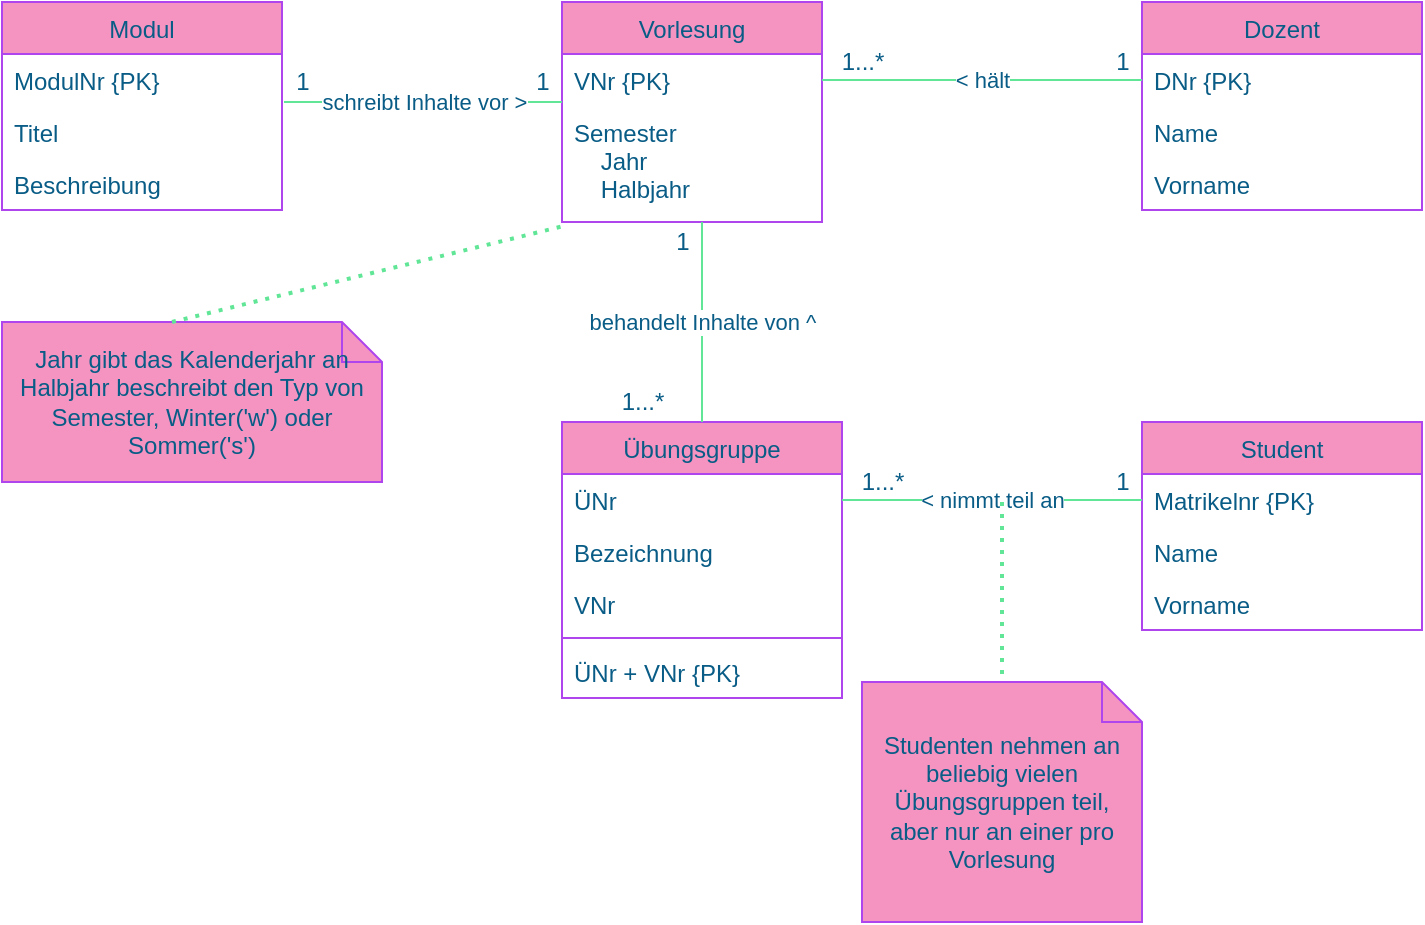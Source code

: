 <mxfile version="14.7.10" type="github">
  <diagram id="R2lEEEUBdFMjLlhIrx00" name="Page-1">
    <mxGraphModel dx="1182" dy="694" grid="1" gridSize="10" guides="1" tooltips="1" connect="1" arrows="1" fold="1" page="1" pageScale="1" pageWidth="850" pageHeight="1100" math="0" shadow="0" extFonts="Permanent Marker^https://fonts.googleapis.com/css?family=Permanent+Marker">
      <root>
        <mxCell id="0" />
        <mxCell id="1" parent="0" />
        <mxCell id="NZrxK5xvlxKEMrbcHx-y-8" value="Modul" style="swimlane;fontStyle=0;childLayout=stackLayout;horizontal=1;startSize=26;horizontalStack=0;resizeParent=1;resizeParentMax=0;resizeLast=0;collapsible=1;marginBottom=0;fillColor=#F694C1;strokeColor=#AF45ED;fontColor=#095C86;" parent="1" vertex="1">
          <mxGeometry x="90" y="120" width="140" height="104" as="geometry" />
        </mxCell>
        <mxCell id="NZrxK5xvlxKEMrbcHx-y-9" value="ModulNr {PK}" style="text;strokeColor=none;fillColor=none;align=left;verticalAlign=top;spacingLeft=4;spacingRight=4;overflow=hidden;rotatable=0;points=[[0,0.5],[1,0.5]];portConstraint=eastwest;fontColor=#095C86;" parent="NZrxK5xvlxKEMrbcHx-y-8" vertex="1">
          <mxGeometry y="26" width="140" height="26" as="geometry" />
        </mxCell>
        <mxCell id="NZrxK5xvlxKEMrbcHx-y-10" value="Titel" style="text;strokeColor=none;fillColor=none;align=left;verticalAlign=top;spacingLeft=4;spacingRight=4;overflow=hidden;rotatable=0;points=[[0,0.5],[1,0.5]];portConstraint=eastwest;fontColor=#095C86;" parent="NZrxK5xvlxKEMrbcHx-y-8" vertex="1">
          <mxGeometry y="52" width="140" height="26" as="geometry" />
        </mxCell>
        <mxCell id="NZrxK5xvlxKEMrbcHx-y-11" value="Beschreibung" style="text;strokeColor=none;fillColor=none;align=left;verticalAlign=top;spacingLeft=4;spacingRight=4;overflow=hidden;rotatable=0;points=[[0,0.5],[1,0.5]];portConstraint=eastwest;fontColor=#095C86;" parent="NZrxK5xvlxKEMrbcHx-y-8" vertex="1">
          <mxGeometry y="78" width="140" height="26" as="geometry" />
        </mxCell>
        <mxCell id="NZrxK5xvlxKEMrbcHx-y-12" value="Vorlesung" style="swimlane;fontStyle=0;childLayout=stackLayout;horizontal=1;startSize=26;horizontalStack=0;resizeParent=1;resizeParentMax=0;resizeLast=0;collapsible=1;marginBottom=0;fillColor=#F694C1;strokeColor=#AF45ED;fontColor=#095C86;" parent="1" vertex="1">
          <mxGeometry x="370" y="120" width="130" height="110" as="geometry" />
        </mxCell>
        <mxCell id="NZrxK5xvlxKEMrbcHx-y-13" value="VNr {PK}" style="text;strokeColor=none;fillColor=none;align=left;verticalAlign=top;spacingLeft=4;spacingRight=4;overflow=hidden;rotatable=0;points=[[0,0.5],[1,0.5]];portConstraint=eastwest;fontColor=#095C86;" parent="NZrxK5xvlxKEMrbcHx-y-12" vertex="1">
          <mxGeometry y="26" width="130" height="26" as="geometry" />
        </mxCell>
        <mxCell id="NZrxK5xvlxKEMrbcHx-y-14" value="Semester&#xa;    Jahr&#xa;    Halbjahr&#xa;" style="text;strokeColor=none;fillColor=none;align=left;verticalAlign=top;spacingLeft=4;spacingRight=4;overflow=hidden;rotatable=0;points=[[0,0.5],[1,0.5]];portConstraint=eastwest;fontColor=#095C86;" parent="NZrxK5xvlxKEMrbcHx-y-12" vertex="1">
          <mxGeometry y="52" width="130" height="58" as="geometry" />
        </mxCell>
        <mxCell id="NZrxK5xvlxKEMrbcHx-y-16" value="Dozent" style="swimlane;fontStyle=0;childLayout=stackLayout;horizontal=1;startSize=26;horizontalStack=0;resizeParent=1;resizeParentMax=0;resizeLast=0;collapsible=1;marginBottom=0;fillColor=#F694C1;strokeColor=#AF45ED;fontColor=#095C86;" parent="1" vertex="1">
          <mxGeometry x="660" y="120" width="140" height="104" as="geometry" />
        </mxCell>
        <mxCell id="NZrxK5xvlxKEMrbcHx-y-17" value="DNr {PK}" style="text;strokeColor=none;fillColor=none;align=left;verticalAlign=top;spacingLeft=4;spacingRight=4;overflow=hidden;rotatable=0;points=[[0,0.5],[1,0.5]];portConstraint=eastwest;fontColor=#095C86;" parent="NZrxK5xvlxKEMrbcHx-y-16" vertex="1">
          <mxGeometry y="26" width="140" height="26" as="geometry" />
        </mxCell>
        <mxCell id="NZrxK5xvlxKEMrbcHx-y-18" value="Name" style="text;strokeColor=none;fillColor=none;align=left;verticalAlign=top;spacingLeft=4;spacingRight=4;overflow=hidden;rotatable=0;points=[[0,0.5],[1,0.5]];portConstraint=eastwest;fontColor=#095C86;" parent="NZrxK5xvlxKEMrbcHx-y-16" vertex="1">
          <mxGeometry y="52" width="140" height="26" as="geometry" />
        </mxCell>
        <mxCell id="NZrxK5xvlxKEMrbcHx-y-19" value="Vorname" style="text;strokeColor=none;fillColor=none;align=left;verticalAlign=top;spacingLeft=4;spacingRight=4;overflow=hidden;rotatable=0;points=[[0,0.5],[1,0.5]];portConstraint=eastwest;fontColor=#095C86;" parent="NZrxK5xvlxKEMrbcHx-y-16" vertex="1">
          <mxGeometry y="78" width="140" height="26" as="geometry" />
        </mxCell>
        <mxCell id="NZrxK5xvlxKEMrbcHx-y-20" value="Übungsgruppe" style="swimlane;fontStyle=0;childLayout=stackLayout;horizontal=1;startSize=26;horizontalStack=0;resizeParent=1;resizeParentMax=0;resizeLast=0;collapsible=1;marginBottom=0;fillColor=#F694C1;strokeColor=#AF45ED;fontColor=#095C86;" parent="1" vertex="1">
          <mxGeometry x="370" y="330" width="140" height="138" as="geometry" />
        </mxCell>
        <mxCell id="NZrxK5xvlxKEMrbcHx-y-21" value="ÜNr" style="text;strokeColor=none;fillColor=none;align=left;verticalAlign=top;spacingLeft=4;spacingRight=4;overflow=hidden;rotatable=0;points=[[0,0.5],[1,0.5]];portConstraint=eastwest;fontColor=#095C86;" parent="NZrxK5xvlxKEMrbcHx-y-20" vertex="1">
          <mxGeometry y="26" width="140" height="26" as="geometry" />
        </mxCell>
        <mxCell id="NZrxK5xvlxKEMrbcHx-y-22" value="Bezeichnung" style="text;strokeColor=none;fillColor=none;align=left;verticalAlign=top;spacingLeft=4;spacingRight=4;overflow=hidden;rotatable=0;points=[[0,0.5],[1,0.5]];portConstraint=eastwest;fontColor=#095C86;" parent="NZrxK5xvlxKEMrbcHx-y-20" vertex="1">
          <mxGeometry y="52" width="140" height="26" as="geometry" />
        </mxCell>
        <mxCell id="AxsLSgU4tMkHoiEc47RH-21" value="VNr" style="text;strokeColor=none;fillColor=none;align=left;verticalAlign=top;spacingLeft=4;spacingRight=4;overflow=hidden;rotatable=0;points=[[0,0.5],[1,0.5]];portConstraint=eastwest;rounded=0;sketch=0;fontColor=#095C86;" vertex="1" parent="NZrxK5xvlxKEMrbcHx-y-20">
          <mxGeometry y="78" width="140" height="26" as="geometry" />
        </mxCell>
        <mxCell id="AxsLSgU4tMkHoiEc47RH-22" value="" style="line;strokeWidth=1;fillColor=none;align=left;verticalAlign=middle;spacingTop=-1;spacingLeft=3;spacingRight=3;rotatable=0;labelPosition=right;points=[];portConstraint=eastwest;rounded=0;sketch=0;fontColor=#095C86;strokeColor=#AF45ED;" vertex="1" parent="NZrxK5xvlxKEMrbcHx-y-20">
          <mxGeometry y="104" width="140" height="8" as="geometry" />
        </mxCell>
        <mxCell id="AxsLSgU4tMkHoiEc47RH-20" value="ÜNr + VNr {PK}" style="text;strokeColor=none;fillColor=none;align=left;verticalAlign=top;spacingLeft=4;spacingRight=4;overflow=hidden;rotatable=0;points=[[0,0.5],[1,0.5]];portConstraint=eastwest;rounded=0;sketch=0;fontColor=#095C86;" vertex="1" parent="NZrxK5xvlxKEMrbcHx-y-20">
          <mxGeometry y="112" width="140" height="26" as="geometry" />
        </mxCell>
        <mxCell id="NZrxK5xvlxKEMrbcHx-y-24" value="Student" style="swimlane;fontStyle=0;childLayout=stackLayout;horizontal=1;startSize=26;horizontalStack=0;resizeParent=1;resizeParentMax=0;resizeLast=0;collapsible=1;marginBottom=0;fillColor=#F694C1;strokeColor=#AF45ED;fontColor=#095C86;" parent="1" vertex="1">
          <mxGeometry x="660" y="330" width="140" height="104" as="geometry" />
        </mxCell>
        <mxCell id="NZrxK5xvlxKEMrbcHx-y-25" value="Matrikelnr {PK}" style="text;strokeColor=none;fillColor=none;align=left;verticalAlign=top;spacingLeft=4;spacingRight=4;overflow=hidden;rotatable=0;points=[[0,0.5],[1,0.5]];portConstraint=eastwest;fontColor=#095C86;" parent="NZrxK5xvlxKEMrbcHx-y-24" vertex="1">
          <mxGeometry y="26" width="140" height="26" as="geometry" />
        </mxCell>
        <mxCell id="NZrxK5xvlxKEMrbcHx-y-26" value="Name" style="text;strokeColor=none;fillColor=none;align=left;verticalAlign=top;spacingLeft=4;spacingRight=4;overflow=hidden;rotatable=0;points=[[0,0.5],[1,0.5]];portConstraint=eastwest;fontColor=#095C86;" parent="NZrxK5xvlxKEMrbcHx-y-24" vertex="1">
          <mxGeometry y="52" width="140" height="26" as="geometry" />
        </mxCell>
        <mxCell id="NZrxK5xvlxKEMrbcHx-y-27" value="Vorname" style="text;strokeColor=none;fillColor=none;align=left;verticalAlign=top;spacingLeft=4;spacingRight=4;overflow=hidden;rotatable=0;points=[[0,0.5],[1,0.5]];portConstraint=eastwest;fontColor=#095C86;" parent="NZrxK5xvlxKEMrbcHx-y-24" vertex="1">
          <mxGeometry y="78" width="140" height="26" as="geometry" />
        </mxCell>
        <mxCell id="NZrxK5xvlxKEMrbcHx-y-28" value="" style="endArrow=none;html=1;endFill=0;exitX=1;exitY=0.5;exitDx=0;exitDy=0;entryX=0;entryY=0.5;entryDx=0;entryDy=0;strokeColor=#60E696;fontColor=#095C86;" parent="1" source="NZrxK5xvlxKEMrbcHx-y-21" target="NZrxK5xvlxKEMrbcHx-y-25" edge="1">
          <mxGeometry relative="1" as="geometry">
            <mxPoint x="530" y="368.5" as="sourcePoint" />
            <mxPoint x="630" y="368.5" as="targetPoint" />
          </mxGeometry>
        </mxCell>
        <mxCell id="NZrxK5xvlxKEMrbcHx-y-29" value="&amp;lt; nimmt teil an" style="edgeLabel;resizable=0;html=1;align=center;verticalAlign=middle;fontColor=#095C86;" parent="NZrxK5xvlxKEMrbcHx-y-28" connectable="0" vertex="1">
          <mxGeometry relative="1" as="geometry" />
        </mxCell>
        <mxCell id="NZrxK5xvlxKEMrbcHx-y-30" value="" style="endArrow=none;html=1;endFill=0;entryX=0;entryY=0.923;entryDx=0;entryDy=0;entryPerimeter=0;exitX=1.007;exitY=-0.077;exitDx=0;exitDy=0;exitPerimeter=0;strokeColor=#60E696;fontColor=#095C86;" parent="1" source="NZrxK5xvlxKEMrbcHx-y-10" target="NZrxK5xvlxKEMrbcHx-y-13" edge="1">
          <mxGeometry relative="1" as="geometry">
            <mxPoint x="230" y="170" as="sourcePoint" />
            <mxPoint x="330" y="170" as="targetPoint" />
          </mxGeometry>
        </mxCell>
        <mxCell id="NZrxK5xvlxKEMrbcHx-y-31" value="schreibt Inhalte vor &amp;gt;" style="edgeLabel;resizable=0;html=1;align=center;verticalAlign=middle;fontColor=#095C86;" parent="NZrxK5xvlxKEMrbcHx-y-30" connectable="0" vertex="1">
          <mxGeometry relative="1" as="geometry" />
        </mxCell>
        <mxCell id="NZrxK5xvlxKEMrbcHx-y-32" value="" style="endArrow=none;html=1;endFill=0;exitX=1;exitY=0.5;exitDx=0;exitDy=0;entryX=0;entryY=0.5;entryDx=0;entryDy=0;strokeColor=#60E696;fontColor=#095C86;" parent="1" source="NZrxK5xvlxKEMrbcHx-y-13" target="NZrxK5xvlxKEMrbcHx-y-17" edge="1">
          <mxGeometry relative="1" as="geometry">
            <mxPoint x="490" y="160" as="sourcePoint" />
            <mxPoint x="590" y="160" as="targetPoint" />
          </mxGeometry>
        </mxCell>
        <mxCell id="NZrxK5xvlxKEMrbcHx-y-33" value="&amp;lt; hält" style="edgeLabel;resizable=0;html=1;align=center;verticalAlign=middle;fontColor=#095C86;" parent="NZrxK5xvlxKEMrbcHx-y-32" connectable="0" vertex="1">
          <mxGeometry relative="1" as="geometry" />
        </mxCell>
        <mxCell id="NZrxK5xvlxKEMrbcHx-y-37" value="" style="endArrow=none;html=1;endFill=0;exitX=0.5;exitY=0;exitDx=0;exitDy=0;strokeColor=#60E696;fontColor=#095C86;" parent="1" source="NZrxK5xvlxKEMrbcHx-y-20" edge="1">
          <mxGeometry relative="1" as="geometry">
            <mxPoint x="270" y="270" as="sourcePoint" />
            <mxPoint x="440" y="230" as="targetPoint" />
          </mxGeometry>
        </mxCell>
        <mxCell id="NZrxK5xvlxKEMrbcHx-y-38" value="behandelt Inhalte von ^" style="edgeLabel;resizable=0;html=1;align=center;verticalAlign=middle;fontColor=#095C86;" parent="NZrxK5xvlxKEMrbcHx-y-37" connectable="0" vertex="1">
          <mxGeometry relative="1" as="geometry" />
        </mxCell>
        <mxCell id="NZrxK5xvlxKEMrbcHx-y-39" value="1" style="text;html=1;align=center;verticalAlign=middle;resizable=0;points=[];autosize=1;strokeColor=none;fontColor=#095C86;" parent="1" vertex="1">
          <mxGeometry x="230" y="150" width="20" height="20" as="geometry" />
        </mxCell>
        <mxCell id="NZrxK5xvlxKEMrbcHx-y-44" value="1" style="text;html=1;align=center;verticalAlign=middle;resizable=0;points=[];autosize=1;strokeColor=none;fontColor=#095C86;" parent="1" vertex="1">
          <mxGeometry x="350" y="150" width="20" height="20" as="geometry" />
        </mxCell>
        <mxCell id="NZrxK5xvlxKEMrbcHx-y-45" value="1" style="text;html=1;align=center;verticalAlign=middle;resizable=0;points=[];autosize=1;strokeColor=none;fontColor=#095C86;" parent="1" vertex="1">
          <mxGeometry x="640" y="140" width="20" height="20" as="geometry" />
        </mxCell>
        <mxCell id="NZrxK5xvlxKEMrbcHx-y-46" value="1" style="text;html=1;align=center;verticalAlign=middle;resizable=0;points=[];autosize=1;strokeColor=none;fontColor=#095C86;" parent="1" vertex="1">
          <mxGeometry x="640" y="350" width="20" height="20" as="geometry" />
        </mxCell>
        <mxCell id="NZrxK5xvlxKEMrbcHx-y-47" value="1...*" style="text;html=1;align=center;verticalAlign=middle;resizable=0;points=[];autosize=1;strokeColor=none;fontColor=#095C86;" parent="1" vertex="1">
          <mxGeometry x="510" y="350" width="40" height="20" as="geometry" />
        </mxCell>
        <mxCell id="NZrxK5xvlxKEMrbcHx-y-48" value="1...*" style="text;html=1;align=center;verticalAlign=middle;resizable=0;points=[];autosize=1;strokeColor=none;fontColor=#095C86;" parent="1" vertex="1">
          <mxGeometry x="500" y="140" width="40" height="20" as="geometry" />
        </mxCell>
        <mxCell id="NZrxK5xvlxKEMrbcHx-y-49" value="1" style="text;html=1;align=center;verticalAlign=middle;resizable=0;points=[];autosize=1;strokeColor=none;fontColor=#095C86;" parent="1" vertex="1">
          <mxGeometry x="420" y="230" width="20" height="20" as="geometry" />
        </mxCell>
        <mxCell id="NZrxK5xvlxKEMrbcHx-y-50" value="1...*" style="text;html=1;align=center;verticalAlign=middle;resizable=0;points=[];autosize=1;strokeColor=none;fontColor=#095C86;" parent="1" vertex="1">
          <mxGeometry x="390" y="310" width="40" height="20" as="geometry" />
        </mxCell>
        <mxCell id="AxsLSgU4tMkHoiEc47RH-1" value="&lt;div&gt;Jahr gibt das Kalenderjahr an&lt;br&gt;&lt;/div&gt;&lt;div&gt;Halbjahr beschreibt den Typ von Semester, Winter(&#39;w&#39;) oder Sommer(&#39;s&#39;)&lt;br&gt;&lt;/div&gt;" style="shape=note;size=20;whiteSpace=wrap;html=1;fillColor=#F694C1;strokeColor=#AF45ED;fontColor=#095C86;" vertex="1" parent="1">
          <mxGeometry x="90" y="280" width="190" height="80" as="geometry" />
        </mxCell>
        <mxCell id="AxsLSgU4tMkHoiEc47RH-2" value="&lt;div&gt;Studenten nehmen an beliebig vielen Übungsgruppen teil, &lt;br&gt;&lt;/div&gt;&lt;div&gt;aber nur an einer pro Vorlesung&lt;/div&gt;" style="shape=note;size=20;whiteSpace=wrap;html=1;fillColor=#F694C1;strokeColor=#AF45ED;fontColor=#095C86;" vertex="1" parent="1">
          <mxGeometry x="520" y="460" width="140" height="120" as="geometry" />
        </mxCell>
        <mxCell id="AxsLSgU4tMkHoiEc47RH-4" value="" style="endArrow=none;html=1;rounded=0;dashed=1;dashPattern=1 2;exitX=0;exitY=0;exitDx=85;exitDy=0;exitPerimeter=0;entryX=0.008;entryY=1.034;entryDx=0;entryDy=0;entryPerimeter=0;strokeColor=#60E696;fontColor=#095C86;strokeWidth=2;" edge="1" parent="1" source="AxsLSgU4tMkHoiEc47RH-1" target="NZrxK5xvlxKEMrbcHx-y-14">
          <mxGeometry relative="1" as="geometry">
            <mxPoint x="340" y="480" as="sourcePoint" />
            <mxPoint x="500" y="480" as="targetPoint" />
          </mxGeometry>
        </mxCell>
        <mxCell id="AxsLSgU4tMkHoiEc47RH-6" value="" style="endArrow=none;html=1;rounded=0;dashed=1;dashPattern=1 2;entryX=0.5;entryY=0;entryDx=0;entryDy=0;entryPerimeter=0;strokeColor=#60E696;fontColor=#095C86;strokeWidth=2;" edge="1" parent="1" target="AxsLSgU4tMkHoiEc47RH-2">
          <mxGeometry relative="1" as="geometry">
            <mxPoint x="590" y="370" as="sourcePoint" />
            <mxPoint x="500" y="480" as="targetPoint" />
          </mxGeometry>
        </mxCell>
      </root>
    </mxGraphModel>
  </diagram>
</mxfile>
